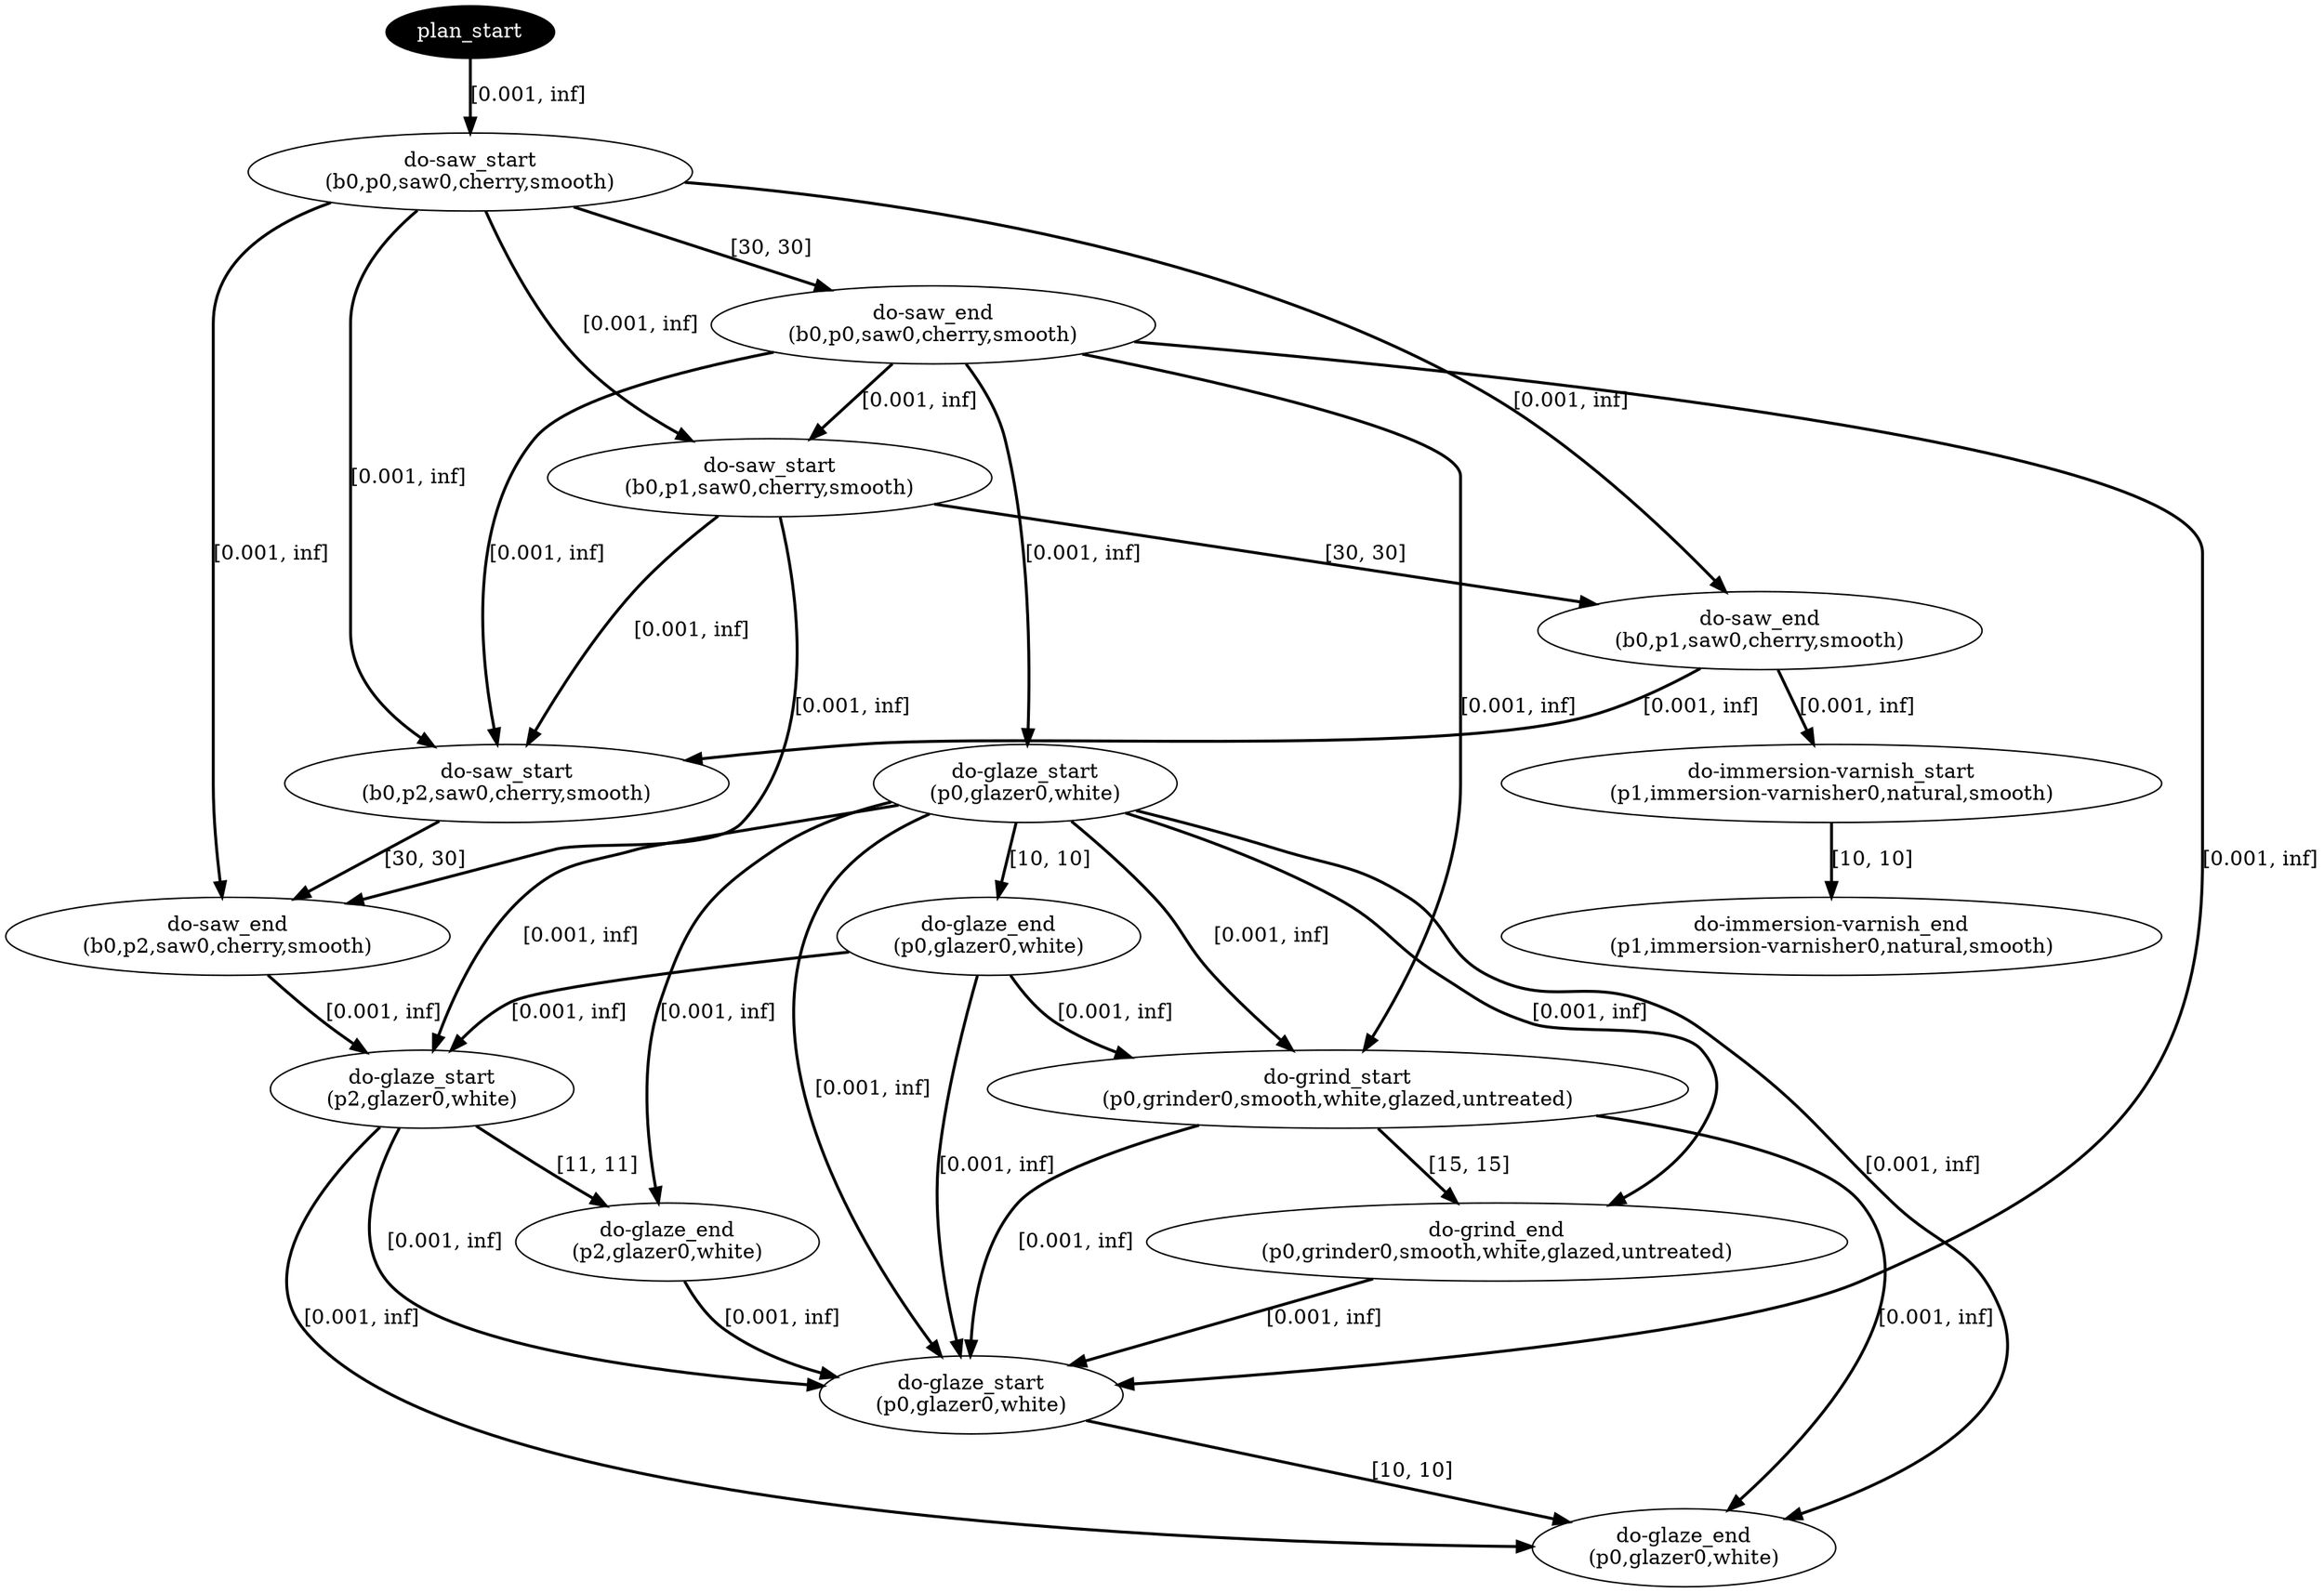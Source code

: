 digraph plan {
0[ label="plan_start",style=filled,fillcolor=black,fontcolor=white];
1[ label="do-saw_start
(b0,p0,saw0,cherry,smooth)"];
2[ label="do-saw_end
(b0,p0,saw0,cherry,smooth)"];
3[ label="do-glaze_start
(p0,glazer0,white)"];
4[ label="do-glaze_end
(p0,glazer0,white)"];
5[ label="do-saw_start
(b0,p1,saw0,cherry,smooth)"];
6[ label="do-saw_end
(b0,p1,saw0,cherry,smooth)"];
7[ label="do-grind_start
(p0,grinder0,smooth,white,glazed,untreated)"];
8[ label="do-grind_end
(p0,grinder0,smooth,white,glazed,untreated)"];
9[ label="do-immersion-varnish_start
(p1,immersion-varnisher0,natural,smooth)"];
10[ label="do-immersion-varnish_end
(p1,immersion-varnisher0,natural,smooth)"];
11[ label="do-saw_start
(b0,p2,saw0,cherry,smooth)"];
12[ label="do-saw_end
(b0,p2,saw0,cherry,smooth)"];
13[ label="do-glaze_start
(p2,glazer0,white)"];
14[ label="do-glaze_end
(p2,glazer0,white)"];
15[ label="do-glaze_start
(p0,glazer0,white)"];
16[ label="do-glaze_end
(p0,glazer0,white)"];
"0" -> "1" [ label="[0.001, inf]" , penwidth=2, color="black"]
"1" -> "2" [ label="[30, 30]" , penwidth=2, color="black"]
"2" -> "3" [ label="[0.001, inf]" , penwidth=2, color="black"]
"2" -> "5" [ label="[0.001, inf]" , penwidth=2, color="black"]
"1" -> "5" [ label="[0.001, inf]" , penwidth=2, color="black"]
"3" -> "4" [ label="[10, 10]" , penwidth=2, color="black"]
"4" -> "7" [ label="[0.001, inf]" , penwidth=2, color="black"]
"2" -> "7" [ label="[0.001, inf]" , penwidth=2, color="black"]
"3" -> "7" [ label="[0.001, inf]" , penwidth=2, color="black"]
"7" -> "8" [ label="[15, 15]" , penwidth=2, color="black"]
"3" -> "8" [ label="[0.001, inf]" , penwidth=2, color="black"]
"5" -> "6" [ label="[30, 30]" , penwidth=2, color="black"]
"1" -> "6" [ label="[0.001, inf]" , penwidth=2, color="black"]
"6" -> "9" [ label="[0.001, inf]" , penwidth=2, color="black"]
"6" -> "11" [ label="[0.001, inf]" , penwidth=2, color="black"]
"5" -> "11" [ label="[0.001, inf]" , penwidth=2, color="black"]
"2" -> "11" [ label="[0.001, inf]" , penwidth=2, color="black"]
"1" -> "11" [ label="[0.001, inf]" , penwidth=2, color="black"]
"9" -> "10" [ label="[10, 10]" , penwidth=2, color="black"]
"11" -> "12" [ label="[30, 30]" , penwidth=2, color="black"]
"5" -> "12" [ label="[0.001, inf]" , penwidth=2, color="black"]
"1" -> "12" [ label="[0.001, inf]" , penwidth=2, color="black"]
"4" -> "13" [ label="[0.001, inf]" , penwidth=2, color="black"]
"12" -> "13" [ label="[0.001, inf]" , penwidth=2, color="black"]
"3" -> "13" [ label="[0.001, inf]" , penwidth=2, color="black"]
"13" -> "14" [ label="[11, 11]" , penwidth=2, color="black"]
"3" -> "14" [ label="[0.001, inf]" , penwidth=2, color="black"]
"14" -> "15" [ label="[0.001, inf]" , penwidth=2, color="black"]
"8" -> "15" [ label="[0.001, inf]" , penwidth=2, color="black"]
"13" -> "15" [ label="[0.001, inf]" , penwidth=2, color="black"]
"7" -> "15" [ label="[0.001, inf]" , penwidth=2, color="black"]
"4" -> "15" [ label="[0.001, inf]" , penwidth=2, color="black"]
"3" -> "15" [ label="[0.001, inf]" , penwidth=2, color="black"]
"2" -> "15" [ label="[0.001, inf]" , penwidth=2, color="black"]
"15" -> "16" [ label="[10, 10]" , penwidth=2, color="black"]
"13" -> "16" [ label="[0.001, inf]" , penwidth=2, color="black"]
"7" -> "16" [ label="[0.001, inf]" , penwidth=2, color="black"]
"3" -> "16" [ label="[0.001, inf]" , penwidth=2, color="black"]
}
